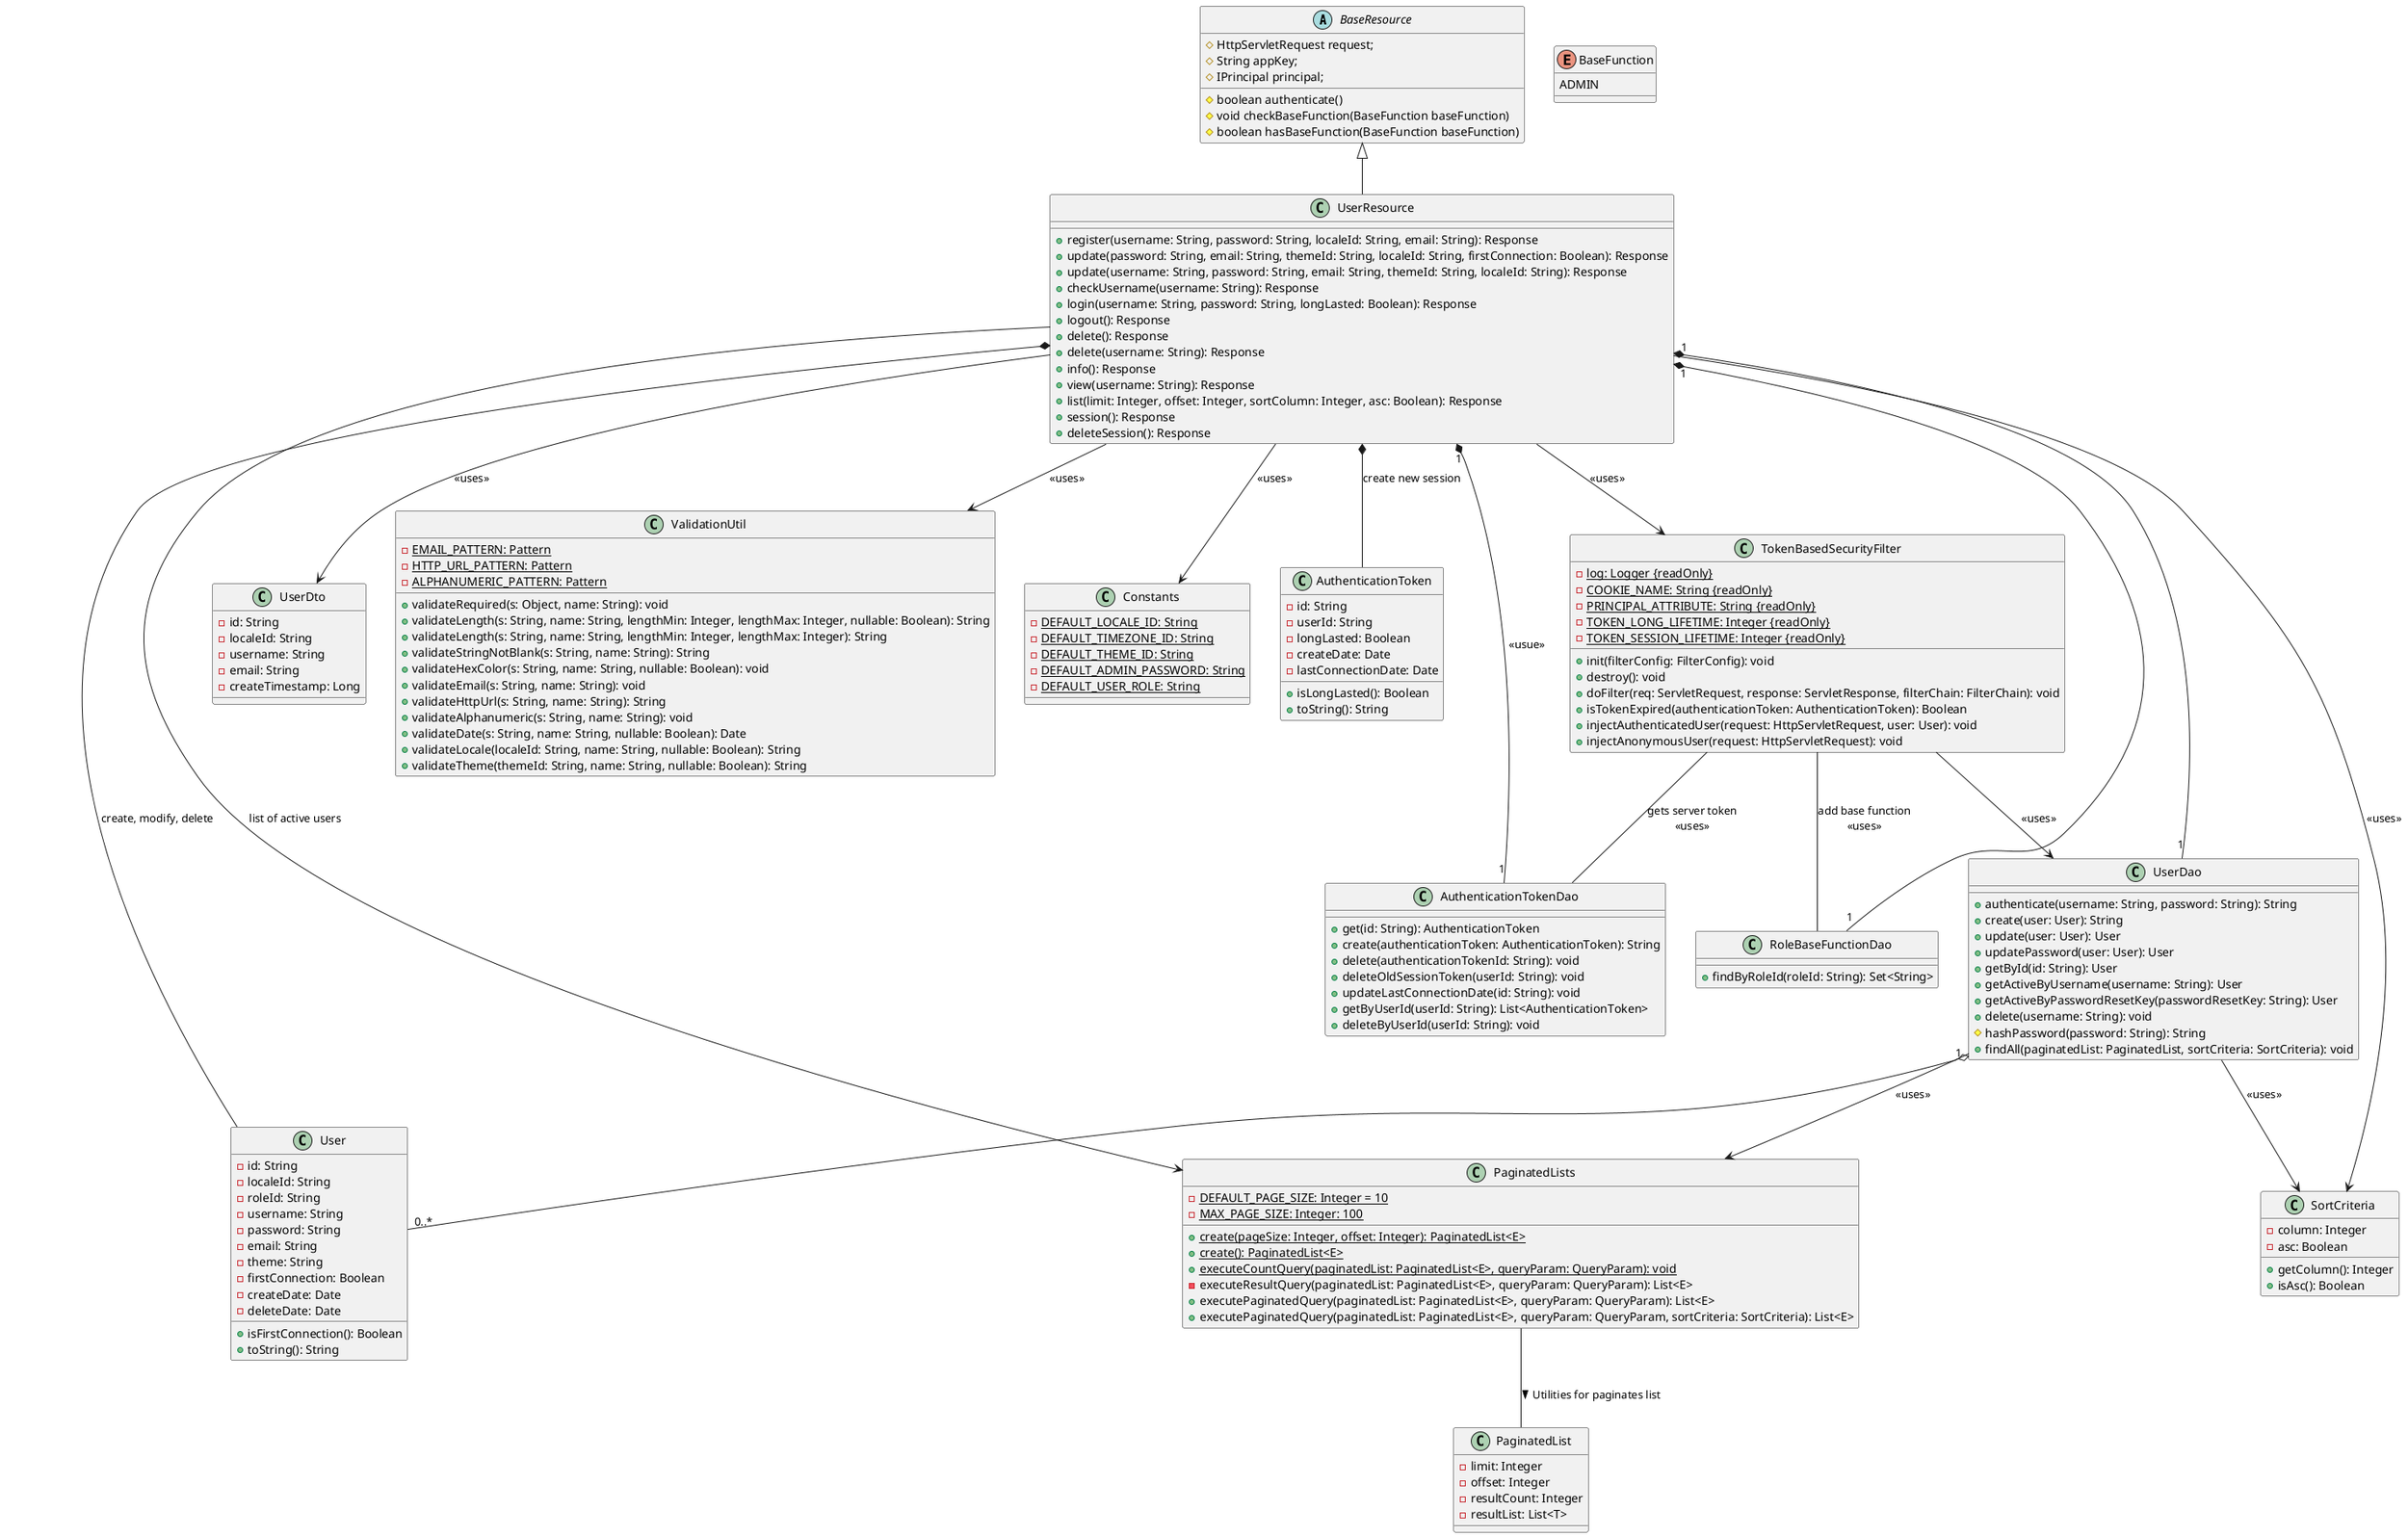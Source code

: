 @startuml "User Management System"

abstract class BaseResource {
    # HttpServletRequest request;
    # String appKey;
    # IPrincipal principal;

    # boolean authenticate()
    # void checkBaseFunction(BaseFunction baseFunction)
    # boolean hasBaseFunction(BaseFunction baseFunction)
}

class UserResource extends BaseResource {
    + register(username: String, password: String, localeId: String, email: String): Response
    + update(password: String, email: String, themeId: String, localeId: String, firstConnection: Boolean): Response
    + update(username: String, password: String, email: String, themeId: String, localeId: String): Response
    + checkUsername(username: String): Response
    + login(username: String, password: String, longLasted: Boolean): Response
    + logout(): Response
    + delete(): Response
    + delete(username: String): Response
    + info(): Response
    + view(username: String): Response
    + list(limit: Integer, offset: Integer, sortColumn: Integer, asc: Boolean): Response
    + session(): Response
    + deleteSession(): Response
}

class User {
    - id: String
    - localeId: String
    - roleId: String
    - username: String
    - password: String
    - email: String
    - theme: String
    - firstConnection: Boolean
    - createDate: Date
    - deleteDate: Date

    + isFirstConnection(): Boolean
    + toString(): String
}

class UserDao {
    + authenticate(username: String, password: String): String
    + create(user: User): String
    + update(user: User): User
    + updatePassword(user: User): User
    + getById(id: String): User
    + getActiveByUsername(username: String): User
    + getActiveByPasswordResetKey(passwordResetKey: String): User
    + delete(username: String): void
    # hashPassword(password: String): String
    + findAll(paginatedList: PaginatedList, sortCriteria: SortCriteria): void
}

class UserDto {
    - id: String
    - localeId: String
    - username: String
    - email: String
    - createTimestamp: Long
}


class ValidationUtil {
  - {static} EMAIL_PATTERN: Pattern
  - {static} HTTP_URL_PATTERN: Pattern
  - {static} ALPHANUMERIC_PATTERN: Pattern
  
  + validateRequired(s: Object, name: String): void
  + validateLength(s: String, name: String, lengthMin: Integer, lengthMax: Integer, nullable: Boolean): String
  + validateLength(s: String, name: String, lengthMin: Integer, lengthMax: Integer): String
  + validateStringNotBlank(s: String, name: String): String
  + validateHexColor(s: String, name: String, nullable: Boolean): void
  + validateEmail(s: String, name: String): void
  + validateHttpUrl(s: String, name: String): String
  + validateAlphanumeric(s: String, name: String): void
  + validateDate(s: String, name: String, nullable: Boolean): Date
  + validateLocale(localeId: String, name: String, nullable: Boolean): String
  + validateTheme(themeId: String, name: String, nullable: Boolean): String
}

class Constants {
    - {static} DEFAULT_LOCALE_ID: String
    - {static} DEFAULT_TIMEZONE_ID: String
    - {static} DEFAULT_THEME_ID: String
    - {static} DEFAULT_ADMIN_PASSWORD: String
    - {static} DEFAULT_USER_ROLE: String
}


class AuthenticationToken {
    -id: String
    -userId: String
    -longLasted: Boolean
    -createDate: Date
    -lastConnectionDate: Date

    + isLongLasted(): Boolean
    + toString(): String
}

class AuthenticationTokenDao {
    + get(id: String): AuthenticationToken
    + create(authenticationToken: AuthenticationToken): String
    + delete(authenticationTokenId: String): void
    + deleteOldSessionToken(userId: String): void
    + updateLastConnectionDate(id: String): void
    + getByUserId(userId: String): List<AuthenticationToken>
    + deleteByUserId(userId: String): void
}
       
class TokenBasedSecurityFilter {
    - {static} log: Logger {readOnly}
    - {static} COOKIE_NAME: String {readOnly}
    - {static} PRINCIPAL_ATTRIBUTE: String {readOnly}
    - {static} TOKEN_LONG_LIFETIME: Integer {readOnly}
    - {static} TOKEN_SESSION_LIFETIME: Integer {readOnly}

    + init(filterConfig: FilterConfig): void
    + destroy(): void
    + doFilter(req: ServletRequest, response: ServletResponse, filterChain: FilterChain): void
    + isTokenExpired(authenticationToken: AuthenticationToken): Boolean
    + injectAuthenticatedUser(request: HttpServletRequest, user: User): void
    + injectAnonymousUser(request: HttpServletRequest): void
}

enum BaseFunction {
  ADMIN
}

class RoleBaseFunctionDao {
    + findByRoleId(roleId: String): Set<String>
}


' UserResource --> BaseFunction


class PaginatedList {
  - limit: Integer
  - offset: Integer
  - resultCount: Integer
  - resultList: List<T>
}

class PaginatedLists {
  - {static} DEFAULT_PAGE_SIZE: Integer = 10
  - {static} MAX_PAGE_SIZE: Integer: 100

  + {static} create(pageSize: Integer, offset: Integer): PaginatedList<E>
  + {static} create(): PaginatedList<E>
  + {static} executeCountQuery(paginatedList: PaginatedList<E>, queryParam: QueryParam): void
  - executeResultQuery(paginatedList: PaginatedList<E>, queryParam: QueryParam): List<E>
  + executePaginatedQuery(paginatedList: PaginatedList<E>, queryParam: QueryParam): List<E>
  + executePaginatedQuery(paginatedList: PaginatedList<E>, queryParam: QueryParam, sortCriteria: SortCriteria): List<E>
}


class SortCriteria {
  - column: Integer
  - asc: Boolean
  + getColumn(): Integer
  + isAsc(): Boolean
}

UserResource *-- User: create, modify, delete
UserResource "1" *-- "1" UserDao
UserDao "1" o-- "0..*" User
UserResource --> UserDto: <<uses>>

UserResource --> Constants: <<uses>>
UserResource --> ValidationUtil: <<uses>>

UserResource *-- AuthenticationToken: create new session
UserResource "1" *-- "1" AuthenticationTokenDao: <<usue>>
UserResource --> TokenBasedSecurityFilter: <<uses>>

UserResource "1" *-- "1" RoleBaseFunctionDao

TokenBasedSecurityFilter -- AuthenticationTokenDao: gets server token\n<<uses>> 
TokenBasedSecurityFilter --  RoleBaseFunctionDao: add base function\n<<uses>>
TokenBasedSecurityFilter --> UserDao: <<uses>>

UserResource --> PaginatedLists: list of active users
PaginatedLists -- PaginatedList: Utilities for paginates list >

UserResource --> SortCriteria: <<uses>>

UserDao --> PaginatedLists : <<uses>>
UserDao --> SortCriteria: <<uses>>

@enduml